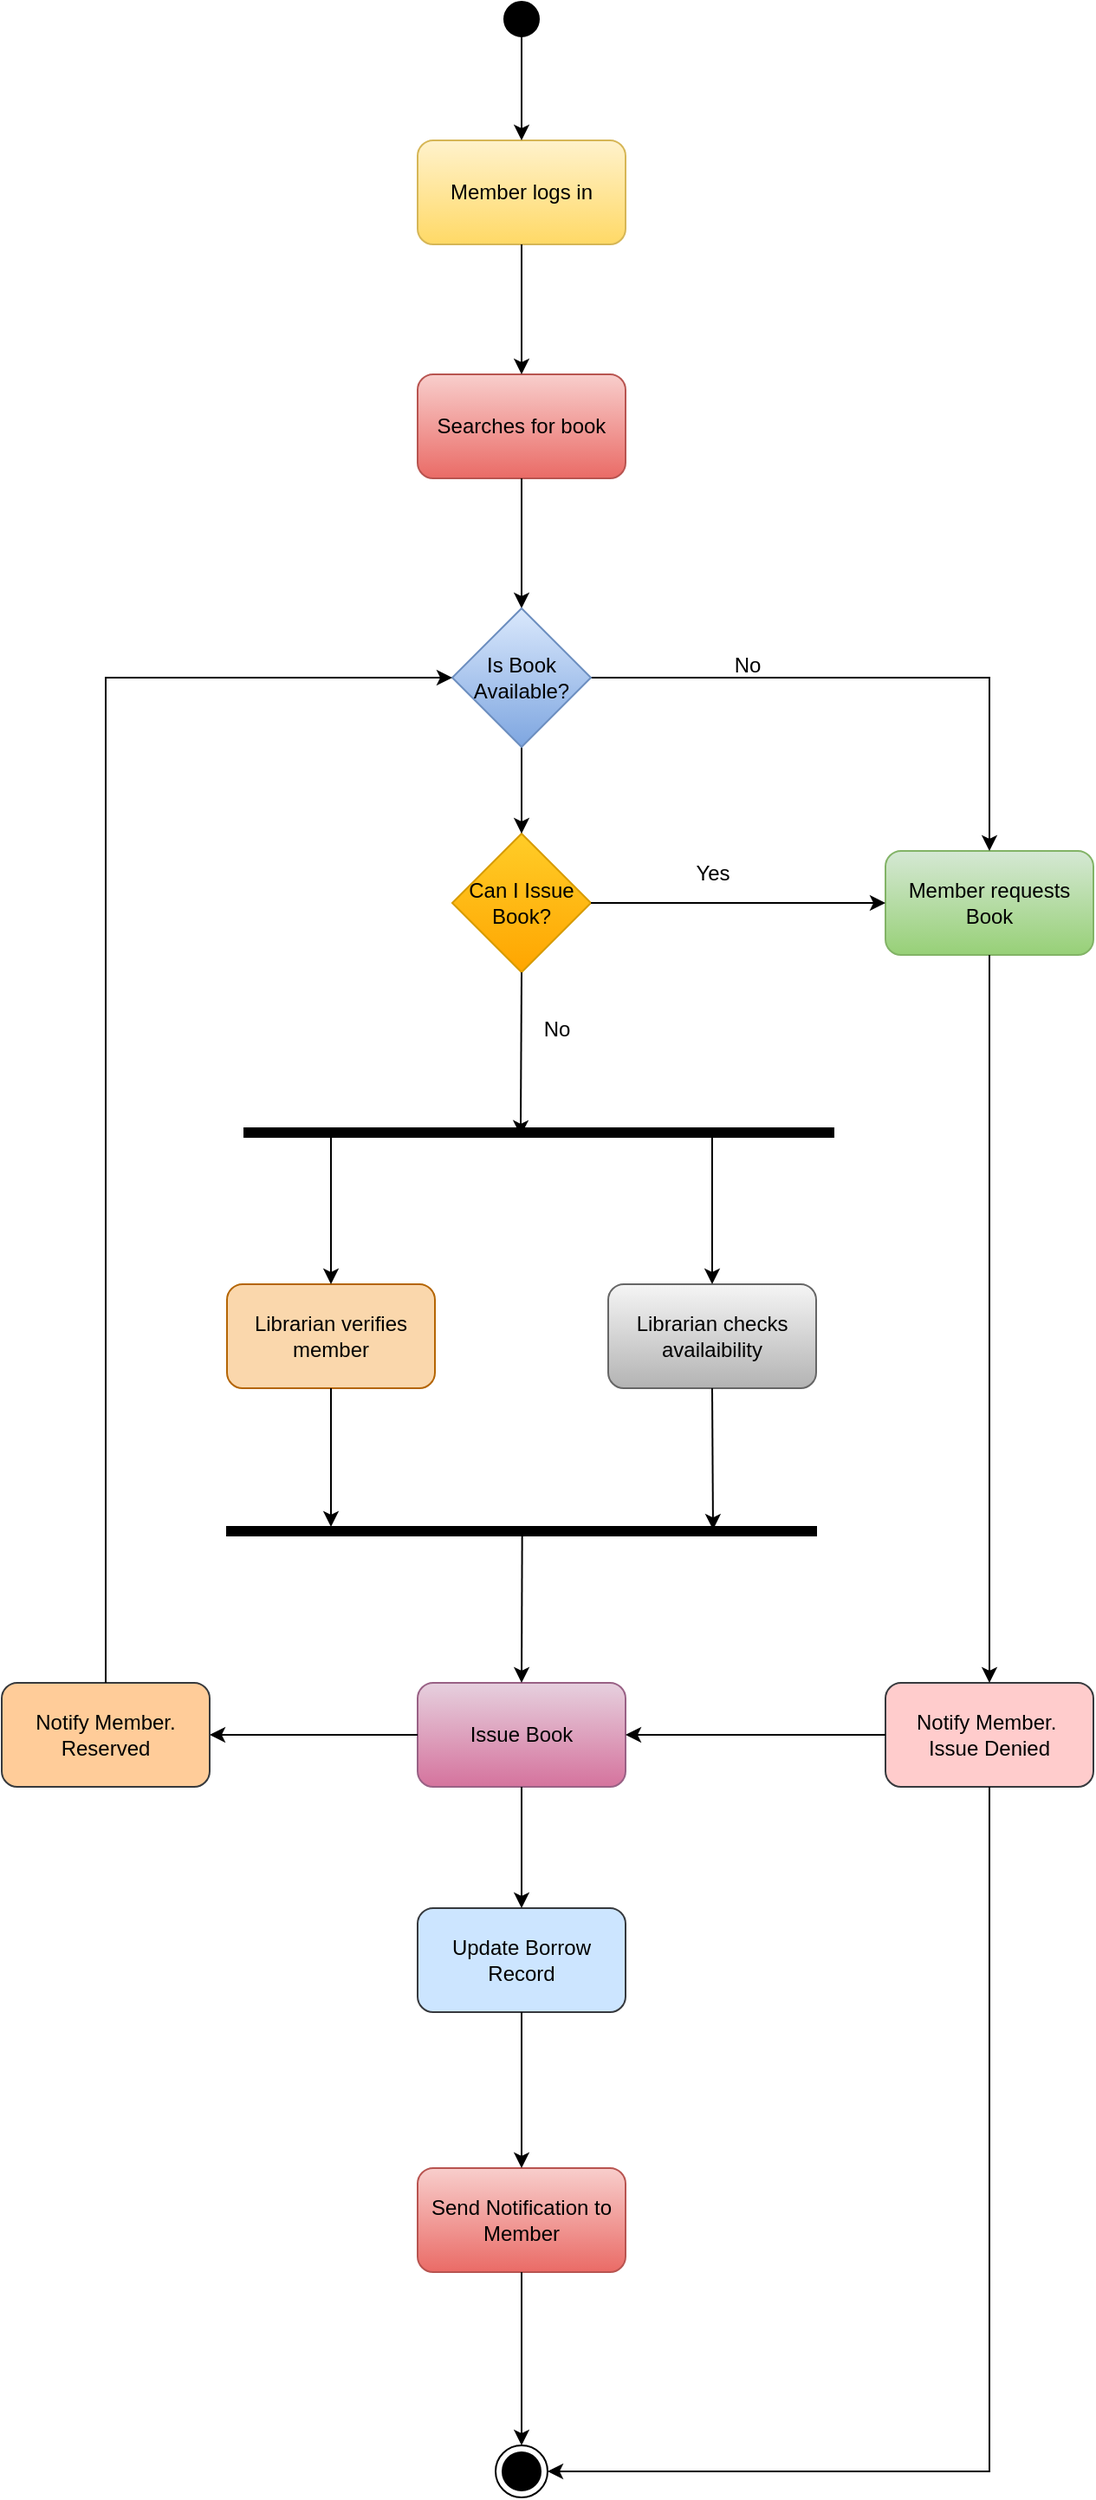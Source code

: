 <mxfile version="26.0.9">
  <diagram id="prtHgNgQTEPvFCAcTncT" name="Page-1">
    <mxGraphModel dx="1050" dy="621" grid="1" gridSize="10" guides="1" tooltips="1" connect="1" arrows="1" fold="1" page="1" pageScale="1" pageWidth="827" pageHeight="1169" background="#ffffff" math="0" shadow="0">
      <root>
        <mxCell id="0" />
        <mxCell id="1" parent="0" />
        <mxCell id="iUbWsjpo5D2qO2YDWqkD-2" value="" style="ellipse;html=1;shape=endState;fillColor=strokeColor;" parent="1" vertex="1">
          <mxGeometry x="315" y="1430" width="30" height="30" as="geometry" />
        </mxCell>
        <mxCell id="iUbWsjpo5D2qO2YDWqkD-3" value="" style="ellipse;fillColor=strokeColor;html=1;" parent="1" vertex="1">
          <mxGeometry x="320" y="20" width="20" height="20" as="geometry" />
        </mxCell>
        <mxCell id="iUbWsjpo5D2qO2YDWqkD-4" value="" style="html=1;points=[];perimeter=orthogonalPerimeter;fillColor=strokeColor;direction=south;" parent="1" vertex="1">
          <mxGeometry x="170" y="670" width="340" height="5" as="geometry" />
        </mxCell>
        <mxCell id="iUbWsjpo5D2qO2YDWqkD-5" value="Member logs in" style="rounded=1;whiteSpace=wrap;html=1;fillColor=#fff2cc;strokeColor=#d6b656;gradientColor=#ffd966;" parent="1" vertex="1">
          <mxGeometry x="270" y="100" width="120" height="60" as="geometry" />
        </mxCell>
        <mxCell id="iUbWsjpo5D2qO2YDWqkD-8" value="" style="endArrow=classic;html=1;rounded=0;exitX=0.5;exitY=1;exitDx=0;exitDy=0;entryX=0.5;entryY=0;entryDx=0;entryDy=0;" parent="1" source="iUbWsjpo5D2qO2YDWqkD-3" target="iUbWsjpo5D2qO2YDWqkD-5" edge="1">
          <mxGeometry width="50" height="50" relative="1" as="geometry">
            <mxPoint x="310" y="270" as="sourcePoint" />
            <mxPoint x="360" y="220" as="targetPoint" />
          </mxGeometry>
        </mxCell>
        <mxCell id="iUbWsjpo5D2qO2YDWqkD-9" value="Searches for book" style="rounded=1;whiteSpace=wrap;html=1;fillColor=#f8cecc;strokeColor=#b85450;gradientColor=#ea6b66;" parent="1" vertex="1">
          <mxGeometry x="270" y="235" width="120" height="60" as="geometry" />
        </mxCell>
        <mxCell id="iUbWsjpo5D2qO2YDWqkD-11" value="" style="endArrow=classic;html=1;rounded=0;exitX=0.5;exitY=1;exitDx=0;exitDy=0;entryX=0.5;entryY=0;entryDx=0;entryDy=0;" parent="1" source="iUbWsjpo5D2qO2YDWqkD-5" target="iUbWsjpo5D2qO2YDWqkD-9" edge="1">
          <mxGeometry width="50" height="50" relative="1" as="geometry">
            <mxPoint x="250" y="250" as="sourcePoint" />
            <mxPoint x="300" y="200" as="targetPoint" />
          </mxGeometry>
        </mxCell>
        <mxCell id="iUbWsjpo5D2qO2YDWqkD-12" value="Member requests Book" style="rounded=1;whiteSpace=wrap;html=1;fillColor=#d5e8d4;gradientColor=#97d077;strokeColor=#82b366;" parent="1" vertex="1">
          <mxGeometry x="540" y="510" width="120" height="60" as="geometry" />
        </mxCell>
        <mxCell id="iUbWsjpo5D2qO2YDWqkD-13" value="" style="endArrow=classic;html=1;rounded=0;exitX=1;exitY=0.5;exitDx=0;exitDy=0;entryX=0.5;entryY=0;entryDx=0;entryDy=0;endFill=1;" parent="1" source="iUbWsjpo5D2qO2YDWqkD-22" target="iUbWsjpo5D2qO2YDWqkD-12" edge="1">
          <mxGeometry width="50" height="50" relative="1" as="geometry">
            <mxPoint x="390" y="410" as="sourcePoint" />
            <mxPoint x="540" y="300" as="targetPoint" />
            <Array as="points">
              <mxPoint x="600" y="410" />
            </Array>
          </mxGeometry>
        </mxCell>
        <mxCell id="iUbWsjpo5D2qO2YDWqkD-14" value="" style="endArrow=classic;html=1;rounded=0;exitX=0.5;exitY=1;exitDx=0;exitDy=0;entryX=0.5;entryY=0;entryDx=0;entryDy=0;" parent="1" source="iUbWsjpo5D2qO2YDWqkD-9" target="iUbWsjpo5D2qO2YDWqkD-22" edge="1">
          <mxGeometry width="50" height="50" relative="1" as="geometry">
            <mxPoint x="280" y="410" as="sourcePoint" />
            <mxPoint x="330" y="380" as="targetPoint" />
          </mxGeometry>
        </mxCell>
        <mxCell id="iUbWsjpo5D2qO2YDWqkD-15" value="Can I Issue Book?" style="rhombus;whiteSpace=wrap;html=1;fillColor=#ffcd28;strokeColor=#d79b00;gradientColor=#ffa500;" parent="1" vertex="1">
          <mxGeometry x="290" y="500" width="80" height="80" as="geometry" />
        </mxCell>
        <mxCell id="iUbWsjpo5D2qO2YDWqkD-16" value="" style="endArrow=classic;html=1;rounded=0;exitX=0.5;exitY=1;exitDx=0;exitDy=0;" parent="1" target="iUbWsjpo5D2qO2YDWqkD-15" edge="1">
          <mxGeometry width="50" height="50" relative="1" as="geometry">
            <mxPoint x="330" y="440" as="sourcePoint" />
            <mxPoint x="510" y="530" as="targetPoint" />
          </mxGeometry>
        </mxCell>
        <mxCell id="iUbWsjpo5D2qO2YDWqkD-17" value="" style="endArrow=classic;html=1;rounded=0;entryX=0;entryY=0.5;entryDx=0;entryDy=0;exitX=1;exitY=0.5;exitDx=0;exitDy=0;" parent="1" source="iUbWsjpo5D2qO2YDWqkD-15" target="iUbWsjpo5D2qO2YDWqkD-12" edge="1">
          <mxGeometry width="50" height="50" relative="1" as="geometry">
            <mxPoint x="360" y="660" as="sourcePoint" />
            <mxPoint x="410" y="610" as="targetPoint" />
          </mxGeometry>
        </mxCell>
        <mxCell id="iUbWsjpo5D2qO2YDWqkD-18" value="Yes" style="text;html=1;align=center;verticalAlign=middle;resizable=0;points=[];autosize=1;strokeColor=none;fillColor=none;" parent="1" vertex="1">
          <mxGeometry x="420" y="508" width="40" height="30" as="geometry" />
        </mxCell>
        <mxCell id="iUbWsjpo5D2qO2YDWqkD-19" value="" style="endArrow=classic;html=1;rounded=0;exitX=0.5;exitY=1;exitDx=0;exitDy=0;entryX=0.88;entryY=0.531;entryDx=0;entryDy=0;entryPerimeter=0;" parent="1" source="iUbWsjpo5D2qO2YDWqkD-15" target="iUbWsjpo5D2qO2YDWqkD-4" edge="1">
          <mxGeometry width="50" height="50" relative="1" as="geometry">
            <mxPoint x="370" y="640" as="sourcePoint" />
            <mxPoint x="420" y="590" as="targetPoint" />
          </mxGeometry>
        </mxCell>
        <mxCell id="iUbWsjpo5D2qO2YDWqkD-20" value="Librarian verifies member" style="rounded=1;whiteSpace=wrap;html=1;fillColor=#fad7ac;strokeColor=#b46504;" parent="1" vertex="1">
          <mxGeometry x="160" y="760" width="120" height="60" as="geometry" />
        </mxCell>
        <mxCell id="iUbWsjpo5D2qO2YDWqkD-21" value="Librarian checks availaibility" style="rounded=1;whiteSpace=wrap;html=1;fillColor=#f5f5f5;gradientColor=#b3b3b3;strokeColor=#666666;" parent="1" vertex="1">
          <mxGeometry x="380" y="760" width="120" height="60" as="geometry" />
        </mxCell>
        <mxCell id="iUbWsjpo5D2qO2YDWqkD-22" value="Is Book Available?" style="rhombus;whiteSpace=wrap;html=1;fillColor=#dae8fc;strokeColor=#6c8ebf;gradientColor=#7ea6e0;" parent="1" vertex="1">
          <mxGeometry x="290" y="370" width="80" height="80" as="geometry" />
        </mxCell>
        <mxCell id="iUbWsjpo5D2qO2YDWqkD-24" value="No" style="text;html=1;align=center;verticalAlign=middle;resizable=0;points=[];autosize=1;strokeColor=none;fillColor=none;" parent="1" vertex="1">
          <mxGeometry x="440" y="388" width="40" height="30" as="geometry" />
        </mxCell>
        <mxCell id="iUbWsjpo5D2qO2YDWqkD-25" value="No" style="text;html=1;align=center;verticalAlign=middle;resizable=0;points=[];autosize=1;strokeColor=none;fillColor=none;" parent="1" vertex="1">
          <mxGeometry x="330" y="598" width="40" height="30" as="geometry" />
        </mxCell>
        <mxCell id="iUbWsjpo5D2qO2YDWqkD-26" value="" style="endArrow=classic;html=1;rounded=0;entryX=0.5;entryY=0;entryDx=0;entryDy=0;" parent="1" target="iUbWsjpo5D2qO2YDWqkD-20" edge="1">
          <mxGeometry width="50" height="50" relative="1" as="geometry">
            <mxPoint x="220" y="672" as="sourcePoint" />
            <mxPoint x="320" y="720" as="targetPoint" />
          </mxGeometry>
        </mxCell>
        <mxCell id="iUbWsjpo5D2qO2YDWqkD-27" value="" style="endArrow=classic;html=1;rounded=0;exitX=0.24;exitY=0.206;exitDx=0;exitDy=0;exitPerimeter=0;entryX=0.5;entryY=0;entryDx=0;entryDy=0;" parent="1" source="iUbWsjpo5D2qO2YDWqkD-4" target="iUbWsjpo5D2qO2YDWqkD-21" edge="1">
          <mxGeometry width="50" height="50" relative="1" as="geometry">
            <mxPoint x="490" y="740" as="sourcePoint" />
            <mxPoint x="540" y="690" as="targetPoint" />
          </mxGeometry>
        </mxCell>
        <mxCell id="iUbWsjpo5D2qO2YDWqkD-28" value="" style="html=1;points=[];perimeter=orthogonalPerimeter;fillColor=strokeColor;direction=south;" parent="1" vertex="1">
          <mxGeometry x="160" y="900" width="340" height="5" as="geometry" />
        </mxCell>
        <mxCell id="iUbWsjpo5D2qO2YDWqkD-29" value="" style="endArrow=classic;html=1;rounded=0;exitX=0.5;exitY=1;exitDx=0;exitDy=0;" parent="1" source="iUbWsjpo5D2qO2YDWqkD-20" edge="1">
          <mxGeometry width="50" height="50" relative="1" as="geometry">
            <mxPoint x="240" y="910" as="sourcePoint" />
            <mxPoint x="220" y="900" as="targetPoint" />
          </mxGeometry>
        </mxCell>
        <mxCell id="iUbWsjpo5D2qO2YDWqkD-30" value="" style="endArrow=classic;html=1;rounded=0;exitX=0.5;exitY=1;exitDx=0;exitDy=0;entryX=0.32;entryY=0.175;entryDx=0;entryDy=0;entryPerimeter=0;" parent="1" source="iUbWsjpo5D2qO2YDWqkD-21" target="iUbWsjpo5D2qO2YDWqkD-28" edge="1">
          <mxGeometry width="50" height="50" relative="1" as="geometry">
            <mxPoint x="460" y="980" as="sourcePoint" />
            <mxPoint x="510" y="930" as="targetPoint" />
          </mxGeometry>
        </mxCell>
        <mxCell id="iUbWsjpo5D2qO2YDWqkD-31" value="Issue Book" style="rounded=1;whiteSpace=wrap;html=1;fillColor=#e6d0de;strokeColor=#996185;gradientColor=#d5739d;" parent="1" vertex="1">
          <mxGeometry x="270" y="990" width="120" height="60" as="geometry" />
        </mxCell>
        <mxCell id="iUbWsjpo5D2qO2YDWqkD-32" value="Notify Member. Reserved" style="rounded=1;whiteSpace=wrap;html=1;fillColor=#ffcc99;strokeColor=#36393d;" parent="1" vertex="1">
          <mxGeometry x="30" y="990" width="120" height="60" as="geometry" />
        </mxCell>
        <mxCell id="iUbWsjpo5D2qO2YDWqkD-33" value="" style="endArrow=classic;html=1;rounded=0;exitX=0.5;exitY=0;exitDx=0;exitDy=0;entryX=0;entryY=0.5;entryDx=0;entryDy=0;edgeStyle=orthogonalEdgeStyle;" parent="1" source="iUbWsjpo5D2qO2YDWqkD-32" target="iUbWsjpo5D2qO2YDWqkD-22" edge="1">
          <mxGeometry width="50" height="50" relative="1" as="geometry">
            <mxPoint x="80" y="820" as="sourcePoint" />
            <mxPoint x="130" y="770" as="targetPoint" />
          </mxGeometry>
        </mxCell>
        <mxCell id="iUbWsjpo5D2qO2YDWqkD-34" value="" style="endArrow=classic;html=1;rounded=0;entryX=1;entryY=0.5;entryDx=0;entryDy=0;exitX=0;exitY=0.5;exitDx=0;exitDy=0;" parent="1" source="iUbWsjpo5D2qO2YDWqkD-31" target="iUbWsjpo5D2qO2YDWqkD-32" edge="1">
          <mxGeometry width="50" height="50" relative="1" as="geometry">
            <mxPoint x="180" y="1090" as="sourcePoint" />
            <mxPoint x="230" y="1040" as="targetPoint" />
          </mxGeometry>
        </mxCell>
        <mxCell id="iUbWsjpo5D2qO2YDWqkD-35" value="Notify Member.&amp;nbsp;&lt;div&gt;Issue Denied&lt;/div&gt;" style="rounded=1;whiteSpace=wrap;html=1;fillColor=#ffcccc;strokeColor=#36393d;" parent="1" vertex="1">
          <mxGeometry x="540" y="990" width="120" height="60" as="geometry" />
        </mxCell>
        <mxCell id="iUbWsjpo5D2qO2YDWqkD-36" value="" style="endArrow=classic;html=1;rounded=0;exitX=0.5;exitY=1;exitDx=0;exitDy=0;entryX=0.5;entryY=0;entryDx=0;entryDy=0;" parent="1" source="iUbWsjpo5D2qO2YDWqkD-12" target="iUbWsjpo5D2qO2YDWqkD-35" edge="1">
          <mxGeometry width="50" height="50" relative="1" as="geometry">
            <mxPoint x="640" y="840" as="sourcePoint" />
            <mxPoint x="690" y="790" as="targetPoint" />
          </mxGeometry>
        </mxCell>
        <mxCell id="iUbWsjpo5D2qO2YDWqkD-37" value="" style="endArrow=classic;html=1;rounded=0;entryX=1;entryY=0.5;entryDx=0;entryDy=0;exitX=0;exitY=0.5;exitDx=0;exitDy=0;" parent="1" source="iUbWsjpo5D2qO2YDWqkD-35" target="iUbWsjpo5D2qO2YDWqkD-31" edge="1">
          <mxGeometry width="50" height="50" relative="1" as="geometry">
            <mxPoint x="450" y="1100" as="sourcePoint" />
            <mxPoint x="500" y="1050" as="targetPoint" />
          </mxGeometry>
        </mxCell>
        <mxCell id="iUbWsjpo5D2qO2YDWqkD-38" value="" style="endArrow=classic;html=1;rounded=0;entryX=0.5;entryY=0;entryDx=0;entryDy=0;exitX=0.64;exitY=0.499;exitDx=0;exitDy=0;exitPerimeter=0;" parent="1" source="iUbWsjpo5D2qO2YDWqkD-28" target="iUbWsjpo5D2qO2YDWqkD-31" edge="1">
          <mxGeometry width="50" height="50" relative="1" as="geometry">
            <mxPoint x="350" y="1000" as="sourcePoint" />
            <mxPoint x="400" y="950" as="targetPoint" />
          </mxGeometry>
        </mxCell>
        <mxCell id="iUbWsjpo5D2qO2YDWqkD-39" value="Update Borrow Record" style="rounded=1;whiteSpace=wrap;html=1;fillColor=#cce5ff;strokeColor=#36393d;" parent="1" vertex="1">
          <mxGeometry x="270" y="1120" width="120" height="60" as="geometry" />
        </mxCell>
        <mxCell id="iUbWsjpo5D2qO2YDWqkD-40" value="Send Notification to Member" style="rounded=1;whiteSpace=wrap;html=1;fillColor=#f8cecc;strokeColor=#b85450;gradientColor=#ea6b66;" parent="1" vertex="1">
          <mxGeometry x="270" y="1270" width="120" height="60" as="geometry" />
        </mxCell>
        <mxCell id="iUbWsjpo5D2qO2YDWqkD-42" value="" style="endArrow=classic;html=1;rounded=0;exitX=0.5;exitY=1;exitDx=0;exitDy=0;entryX=0.5;entryY=0;entryDx=0;entryDy=0;" parent="1" source="iUbWsjpo5D2qO2YDWqkD-31" target="iUbWsjpo5D2qO2YDWqkD-39" edge="1">
          <mxGeometry width="50" height="50" relative="1" as="geometry">
            <mxPoint x="530" y="1220" as="sourcePoint" />
            <mxPoint x="580" y="1170" as="targetPoint" />
          </mxGeometry>
        </mxCell>
        <mxCell id="iUbWsjpo5D2qO2YDWqkD-43" value="" style="endArrow=classic;html=1;rounded=0;exitX=0.5;exitY=1;exitDx=0;exitDy=0;entryX=0.5;entryY=0;entryDx=0;entryDy=0;" parent="1" source="iUbWsjpo5D2qO2YDWqkD-39" target="iUbWsjpo5D2qO2YDWqkD-40" edge="1">
          <mxGeometry width="50" height="50" relative="1" as="geometry">
            <mxPoint x="470" y="1170" as="sourcePoint" />
            <mxPoint x="520" y="1120" as="targetPoint" />
          </mxGeometry>
        </mxCell>
        <mxCell id="iUbWsjpo5D2qO2YDWqkD-44" value="" style="endArrow=classic;html=1;rounded=0;exitX=0.5;exitY=1;exitDx=0;exitDy=0;entryX=1;entryY=0.5;entryDx=0;entryDy=0;edgeStyle=orthogonalEdgeStyle;" parent="1" source="iUbWsjpo5D2qO2YDWqkD-35" target="iUbWsjpo5D2qO2YDWqkD-2" edge="1">
          <mxGeometry width="50" height="50" relative="1" as="geometry">
            <mxPoint x="590" y="1240" as="sourcePoint" />
            <mxPoint x="640" y="1190" as="targetPoint" />
          </mxGeometry>
        </mxCell>
        <mxCell id="iUbWsjpo5D2qO2YDWqkD-45" value="" style="endArrow=classic;html=1;rounded=0;exitX=0.5;exitY=1;exitDx=0;exitDy=0;entryX=0.5;entryY=0;entryDx=0;entryDy=0;" parent="1" source="iUbWsjpo5D2qO2YDWqkD-40" target="iUbWsjpo5D2qO2YDWqkD-2" edge="1">
          <mxGeometry width="50" height="50" relative="1" as="geometry">
            <mxPoint x="450" y="1400" as="sourcePoint" />
            <mxPoint x="500" y="1350" as="targetPoint" />
          </mxGeometry>
        </mxCell>
      </root>
    </mxGraphModel>
  </diagram>
</mxfile>
